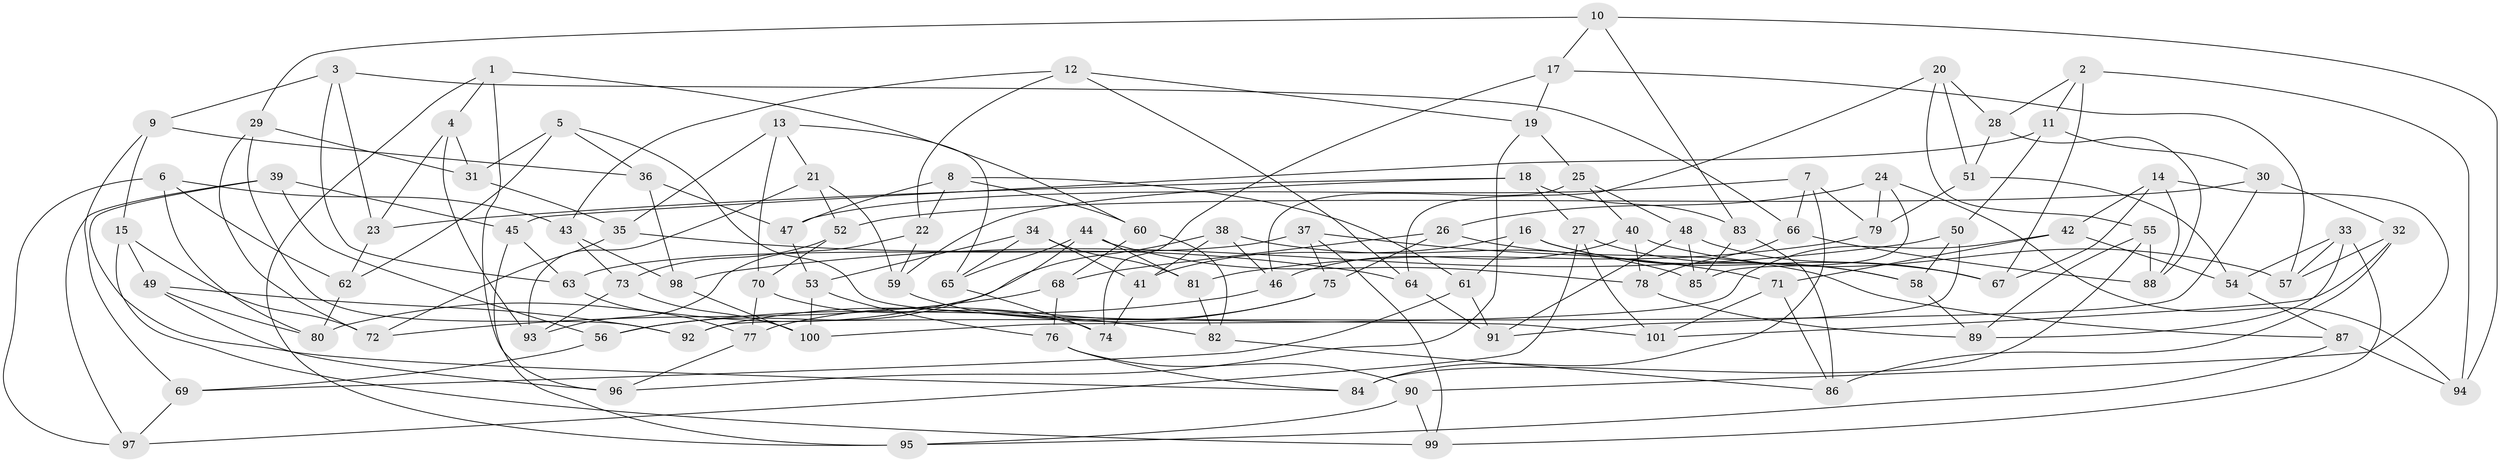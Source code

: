 // Generated by graph-tools (version 1.1) at 2025/16/03/09/25 04:16:23]
// undirected, 101 vertices, 202 edges
graph export_dot {
graph [start="1"]
  node [color=gray90,style=filled];
  1;
  2;
  3;
  4;
  5;
  6;
  7;
  8;
  9;
  10;
  11;
  12;
  13;
  14;
  15;
  16;
  17;
  18;
  19;
  20;
  21;
  22;
  23;
  24;
  25;
  26;
  27;
  28;
  29;
  30;
  31;
  32;
  33;
  34;
  35;
  36;
  37;
  38;
  39;
  40;
  41;
  42;
  43;
  44;
  45;
  46;
  47;
  48;
  49;
  50;
  51;
  52;
  53;
  54;
  55;
  56;
  57;
  58;
  59;
  60;
  61;
  62;
  63;
  64;
  65;
  66;
  67;
  68;
  69;
  70;
  71;
  72;
  73;
  74;
  75;
  76;
  77;
  78;
  79;
  80;
  81;
  82;
  83;
  84;
  85;
  86;
  87;
  88;
  89;
  90;
  91;
  92;
  93;
  94;
  95;
  96;
  97;
  98;
  99;
  100;
  101;
  1 -- 60;
  1 -- 96;
  1 -- 4;
  1 -- 95;
  2 -- 94;
  2 -- 11;
  2 -- 67;
  2 -- 28;
  3 -- 66;
  3 -- 9;
  3 -- 23;
  3 -- 63;
  4 -- 23;
  4 -- 93;
  4 -- 31;
  5 -- 31;
  5 -- 101;
  5 -- 62;
  5 -- 36;
  6 -- 97;
  6 -- 43;
  6 -- 80;
  6 -- 62;
  7 -- 47;
  7 -- 84;
  7 -- 79;
  7 -- 66;
  8 -- 22;
  8 -- 60;
  8 -- 47;
  8 -- 61;
  9 -- 36;
  9 -- 15;
  9 -- 69;
  10 -- 94;
  10 -- 29;
  10 -- 17;
  10 -- 83;
  11 -- 45;
  11 -- 30;
  11 -- 50;
  12 -- 64;
  12 -- 19;
  12 -- 43;
  12 -- 22;
  13 -- 21;
  13 -- 70;
  13 -- 35;
  13 -- 65;
  14 -- 88;
  14 -- 67;
  14 -- 42;
  14 -- 90;
  15 -- 99;
  15 -- 72;
  15 -- 49;
  16 -- 67;
  16 -- 41;
  16 -- 58;
  16 -- 61;
  17 -- 19;
  17 -- 74;
  17 -- 57;
  18 -- 27;
  18 -- 59;
  18 -- 83;
  18 -- 23;
  19 -- 96;
  19 -- 25;
  20 -- 64;
  20 -- 51;
  20 -- 55;
  20 -- 28;
  21 -- 52;
  21 -- 59;
  21 -- 93;
  22 -- 93;
  22 -- 59;
  23 -- 62;
  24 -- 26;
  24 -- 85;
  24 -- 79;
  24 -- 94;
  25 -- 40;
  25 -- 48;
  25 -- 46;
  26 -- 75;
  26 -- 68;
  26 -- 87;
  27 -- 58;
  27 -- 97;
  27 -- 101;
  28 -- 51;
  28 -- 88;
  29 -- 31;
  29 -- 92;
  29 -- 72;
  30 -- 32;
  30 -- 92;
  30 -- 52;
  31 -- 35;
  32 -- 57;
  32 -- 86;
  32 -- 101;
  33 -- 57;
  33 -- 89;
  33 -- 54;
  33 -- 99;
  34 -- 41;
  34 -- 53;
  34 -- 81;
  34 -- 65;
  35 -- 64;
  35 -- 72;
  36 -- 98;
  36 -- 47;
  37 -- 71;
  37 -- 63;
  37 -- 99;
  37 -- 75;
  38 -- 41;
  38 -- 46;
  38 -- 80;
  38 -- 85;
  39 -- 97;
  39 -- 56;
  39 -- 84;
  39 -- 45;
  40 -- 46;
  40 -- 78;
  40 -- 57;
  41 -- 74;
  42 -- 100;
  42 -- 71;
  42 -- 54;
  43 -- 98;
  43 -- 73;
  44 -- 78;
  44 -- 81;
  44 -- 65;
  44 -- 56;
  45 -- 95;
  45 -- 63;
  46 -- 56;
  47 -- 53;
  48 -- 91;
  48 -- 67;
  48 -- 85;
  49 -- 92;
  49 -- 80;
  49 -- 96;
  50 -- 91;
  50 -- 58;
  50 -- 98;
  51 -- 54;
  51 -- 79;
  52 -- 73;
  52 -- 70;
  53 -- 100;
  53 -- 76;
  54 -- 87;
  55 -- 89;
  55 -- 84;
  55 -- 88;
  56 -- 69;
  58 -- 89;
  59 -- 82;
  60 -- 82;
  60 -- 68;
  61 -- 91;
  61 -- 69;
  62 -- 80;
  63 -- 77;
  64 -- 91;
  65 -- 74;
  66 -- 78;
  66 -- 88;
  68 -- 76;
  68 -- 72;
  69 -- 97;
  70 -- 74;
  70 -- 77;
  71 -- 86;
  71 -- 101;
  73 -- 100;
  73 -- 93;
  75 -- 92;
  75 -- 77;
  76 -- 84;
  76 -- 90;
  77 -- 96;
  78 -- 89;
  79 -- 81;
  81 -- 82;
  82 -- 86;
  83 -- 86;
  83 -- 85;
  87 -- 94;
  87 -- 95;
  90 -- 99;
  90 -- 95;
  98 -- 100;
}
